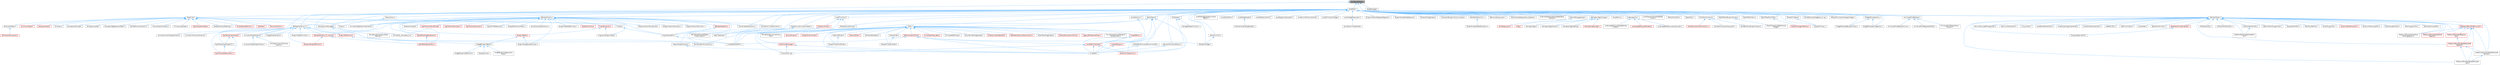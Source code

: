 digraph "AssetBundleData.h"
{
 // INTERACTIVE_SVG=YES
 // LATEX_PDF_SIZE
  bgcolor="transparent";
  edge [fontname=Helvetica,fontsize=10,labelfontname=Helvetica,labelfontsize=10];
  node [fontname=Helvetica,fontsize=10,shape=box,height=0.2,width=0.4];
  Node1 [id="Node000001",label="AssetBundleData.h",height=0.2,width=0.4,color="gray40", fillcolor="grey60", style="filled", fontcolor="black",tooltip=" "];
  Node1 -> Node2 [id="edge1_Node000001_Node000002",dir="back",color="steelblue1",style="solid",tooltip=" "];
  Node2 [id="Node000002",label="AssetData.h",height=0.2,width=0.4,color="grey40", fillcolor="white", style="filled",URL="$d9/d19/AssetData_8h.html",tooltip=" "];
  Node2 -> Node3 [id="edge2_Node000002_Node000003",dir="back",color="steelblue1",style="solid",tooltip=" "];
  Node3 [id="Node000003",label="ActorDescContainer.h",height=0.2,width=0.4,color="grey40", fillcolor="white", style="filled",URL="$de/df0/ActorDescContainer_8h.html",tooltip=" "];
  Node3 -> Node4 [id="edge3_Node000003_Node000004",dir="back",color="steelblue1",style="solid",tooltip=" "];
  Node4 [id="Node000004",label="ActorDescContainerCollection.h",height=0.2,width=0.4,color="red", fillcolor="#FFF0F0", style="filled",URL="$dc/df2/ActorDescContainerCollection_8h.html",tooltip=" "];
  Node3 -> Node25 [id="edge4_Node000003_Node000025",dir="back",color="steelblue1",style="solid",tooltip=" "];
  Node25 [id="Node000025",label="ActorDescContainerSubsystem.h",height=0.2,width=0.4,color="grey40", fillcolor="white", style="filled",URL="$d1/d29/ActorDescContainerSubsystem_8h.html",tooltip=" "];
  Node3 -> Node26 [id="edge5_Node000003_Node000026",dir="back",color="steelblue1",style="solid",tooltip=" "];
  Node26 [id="Node000026",label="WorldPartitionBlueprintLibrary.h",height=0.2,width=0.4,color="grey40", fillcolor="white", style="filled",URL="$d1/d6b/WorldPartitionBlueprintLibrary_8h.html",tooltip=" "];
  Node2 -> Node27 [id="edge6_Node000002_Node000027",dir="back",color="steelblue1",style="solid",tooltip=" "];
  Node27 [id="Node000027",label="AnimAssetFindReplace.h",height=0.2,width=0.4,color="grey40", fillcolor="white", style="filled",URL="$d2/d3f/AnimAssetFindReplace_8h.html",tooltip=" "];
  Node27 -> Node28 [id="edge7_Node000027_Node000028",dir="back",color="steelblue1",style="solid",tooltip=" "];
  Node28 [id="Node000028",label="AnimAssetFindReplaceCurves.h",height=0.2,width=0.4,color="grey40", fillcolor="white", style="filled",URL="$d3/df5/AnimAssetFindReplaceCurves_8h.html",tooltip=" "];
  Node27 -> Node29 [id="edge8_Node000027_Node000029",dir="back",color="steelblue1",style="solid",tooltip=" "];
  Node29 [id="Node000029",label="AnimAssetFindReplaceNotifies.h",height=0.2,width=0.4,color="grey40", fillcolor="white", style="filled",URL="$df/d90/AnimAssetFindReplaceNotifies_8h.html",tooltip=" "];
  Node27 -> Node30 [id="edge9_Node000027_Node000030",dir="back",color="steelblue1",style="solid",tooltip=" "];
  Node30 [id="Node000030",label="AnimAssetFindReplaceSync\lMarkers.h",height=0.2,width=0.4,color="grey40", fillcolor="white", style="filled",URL="$d2/dc5/AnimAssetFindReplaceSyncMarkers_8h.html",tooltip=" "];
  Node2 -> Node31 [id="edge10_Node000002_Node000031",dir="back",color="steelblue1",style="solid",tooltip=" "];
  Node31 [id="Node000031",label="AnimationGraphSchema.h",height=0.2,width=0.4,color="grey40", fillcolor="white", style="filled",URL="$dc/d75/AnimationGraphSchema_8h.html",tooltip=" "];
  Node31 -> Node32 [id="edge11_Node000031_Node000032",dir="back",color="steelblue1",style="solid",tooltip=" "];
  Node32 [id="Node000032",label="AnimationCustomTransition\lSchema.h",height=0.2,width=0.4,color="grey40", fillcolor="white", style="filled",URL="$d0/de2/AnimationCustomTransitionSchema_8h.html",tooltip=" "];
  Node31 -> Node33 [id="edge12_Node000031_Node000033",dir="back",color="steelblue1",style="solid",tooltip=" "];
  Node33 [id="Node000033",label="AnimationStateGraphSchema.h",height=0.2,width=0.4,color="grey40", fillcolor="white", style="filled",URL="$d5/d13/AnimationStateGraphSchema_8h.html",tooltip=" "];
  Node2 -> Node34 [id="edge13_Node000002_Node000034",dir="back",color="steelblue1",style="solid",tooltip=" "];
  Node34 [id="Node000034",label="AnimationStateMachineSchema.h",height=0.2,width=0.4,color="grey40", fillcolor="white", style="filled",URL="$d7/d8c/AnimationStateMachineSchema_8h.html",tooltip=" "];
  Node2 -> Node35 [id="edge14_Node000002_Node000035",dir="back",color="steelblue1",style="solid",tooltip=" "];
  Node35 [id="Node000035",label="AssetDataTagMapSerialization\lDetails.h",height=0.2,width=0.4,color="grey40", fillcolor="white", style="filled",URL="$d5/d67/AssetDataTagMapSerializationDetails_8h.html",tooltip=" "];
  Node2 -> Node36 [id="edge15_Node000002_Node000036",dir="back",color="steelblue1",style="solid",tooltip=" "];
  Node36 [id="Node000036",label="AssetDataToken.h",height=0.2,width=0.4,color="grey40", fillcolor="white", style="filled",URL="$d2/da5/AssetDataToken_8h.html",tooltip=" "];
  Node2 -> Node37 [id="edge16_Node000002_Node000037",dir="back",color="steelblue1",style="solid",tooltip=" "];
  Node37 [id="Node000037",label="AssetDragDropOp.h",height=0.2,width=0.4,color="grey40", fillcolor="white", style="filled",URL="$df/dda/AssetDragDropOp_8h.html",tooltip=" "];
  Node37 -> Node38 [id="edge17_Node000037_Node000038",dir="back",color="steelblue1",style="solid",tooltip=" "];
  Node38 [id="Node000038",label="ExternalContentDragDropOp.h",height=0.2,width=0.4,color="grey40", fillcolor="white", style="filled",URL="$d8/de9/ExternalContentDragDropOp_8h.html",tooltip=" "];
  Node2 -> Node39 [id="edge18_Node000002_Node000039",dir="back",color="steelblue1",style="solid",tooltip=" "];
  Node39 [id="Node000039",label="AssetReferenceFixer.h",height=0.2,width=0.4,color="grey40", fillcolor="white", style="filled",URL="$dd/da4/AssetReferenceFixer_8h.html",tooltip=" "];
  Node2 -> Node40 [id="edge19_Node000002_Node000040",dir="back",color="steelblue1",style="solid",tooltip=" "];
  Node40 [id="Node000040",label="AssetRegistryGenerator.h",height=0.2,width=0.4,color="grey40", fillcolor="white", style="filled",URL="$df/dd1/AssetRegistryGenerator_8h.html",tooltip=" "];
  Node2 -> Node41 [id="edge20_Node000002_Node000041",dir="back",color="steelblue1",style="solid",tooltip=" "];
  Node41 [id="Node000041",label="AssetSelection.h",height=0.2,width=0.4,color="grey40", fillcolor="white", style="filled",URL="$d2/d2c/AssetSelection_8h.html",tooltip=" "];
  Node41 -> Node42 [id="edge21_Node000041_Node000042",dir="back",color="steelblue1",style="solid",tooltip=" "];
  Node42 [id="Node000042",label="LevelEditorViewport.h",height=0.2,width=0.4,color="red", fillcolor="#FFF0F0", style="filled",URL="$d4/ddf/LevelEditorViewport_8h.html",tooltip=" "];
  Node42 -> Node43 [id="edge22_Node000042_Node000043",dir="back",color="steelblue1",style="solid",tooltip=" "];
  Node43 [id="Node000043",label="BookMarkTypeActions.h",height=0.2,width=0.4,color="red", fillcolor="#FFF0F0", style="filled",URL="$d0/d2f/BookMarkTypeActions_8h.html",tooltip=" "];
  Node42 -> Node47 [id="edge23_Node000042_Node000047",dir="back",color="steelblue1",style="solid",tooltip=" "];
  Node47 [id="Node000047",label="FractureTool.cpp",height=0.2,width=0.4,color="grey40", fillcolor="white", style="filled",URL="$dc/d9a/FractureTool_8cpp.html",tooltip=" "];
  Node42 -> Node48 [id="edge24_Node000042_Node000048",dir="back",color="steelblue1",style="solid",tooltip=" "];
  Node48 [id="Node000048",label="UnrealEd.h",height=0.2,width=0.4,color="grey40", fillcolor="white", style="filled",URL="$d2/d5f/UnrealEd_8h.html",tooltip=" "];
  Node2 -> Node49 [id="edge25_Node000002_Node000049",dir="back",color="steelblue1",style="solid",tooltip=" "];
  Node49 [id="Node000049",label="AssetSourceFilenameCache.h",height=0.2,width=0.4,color="grey40", fillcolor="white", style="filled",URL="$dd/d16/AssetSourceFilenameCache_8h.html",tooltip=" "];
  Node2 -> Node50 [id="edge26_Node000002_Node000050",dir="back",color="steelblue1",style="solid",tooltip=" "];
  Node50 [id="Node000050",label="AssetThumbnail.h",height=0.2,width=0.4,color="grey40", fillcolor="white", style="filled",URL="$d7/d61/AssetThumbnail_8h.html",tooltip=" "];
  Node50 -> Node51 [id="edge27_Node000050_Node000051",dir="back",color="steelblue1",style="solid",tooltip=" "];
  Node51 [id="Node000051",label="IPropertyUtilities.h",height=0.2,width=0.4,color="red", fillcolor="#FFF0F0", style="filled",URL="$d2/d14/IPropertyUtilities_8h.html",tooltip=" "];
  Node51 -> Node52 [id="edge28_Node000051_Node000052",dir="back",color="steelblue1",style="solid",tooltip=" "];
  Node52 [id="Node000052",label="DetailTreeNode.h",height=0.2,width=0.4,color="grey40", fillcolor="white", style="filled",URL="$d8/d32/DetailTreeNode_8h.html",tooltip=" "];
  Node50 -> Node59 [id="edge29_Node000050_Node000059",dir="back",color="steelblue1",style="solid",tooltip=" "];
  Node59 [id="Node000059",label="SDeleteAssetsDialog.h",height=0.2,width=0.4,color="grey40", fillcolor="white", style="filled",URL="$d7/d0d/SDeleteAssetsDialog_8h.html",tooltip=" "];
  Node50 -> Node60 [id="edge30_Node000050_Node000060",dir="back",color="steelblue1",style="solid",tooltip=" "];
  Node60 [id="Node000060",label="UnrealEdSharedPCH.h",height=0.2,width=0.4,color="grey40", fillcolor="white", style="filled",URL="$d1/de6/UnrealEdSharedPCH_8h.html",tooltip=" "];
  Node2 -> Node61 [id="edge31_Node000002_Node000061",dir="back",color="steelblue1",style="solid",tooltip=" "];
  Node61 [id="Node000061",label="AssetThumbnailWidget.h",height=0.2,width=0.4,color="grey40", fillcolor="white", style="filled",URL="$d8/d2a/AssetThumbnailWidget_8h.html",tooltip=" "];
  Node2 -> Node62 [id="edge32_Node000002_Node000062",dir="back",color="steelblue1",style="solid",tooltip=" "];
  Node62 [id="Node000062",label="AudioWidgetSubsystem.h",height=0.2,width=0.4,color="grey40", fillcolor="white", style="filled",URL="$de/d1b/AudioWidgetSubsystem_8h.html",tooltip=" "];
  Node62 -> Node63 [id="edge33_Node000062_Node000063",dir="back",color="steelblue1",style="solid",tooltip=" "];
  Node63 [id="Node000063",label="SoundSubmixGraphNode.h",height=0.2,width=0.4,color="grey40", fillcolor="white", style="filled",URL="$d5/d09/SoundSubmixGraphNode_8h.html",tooltip=" "];
  Node2 -> Node64 [id="edge34_Node000002_Node000064",dir="back",color="steelblue1",style="solid",tooltip=" "];
  Node64 [id="Node000064",label="BlueprintActionDatabaseRegistrar.h",height=0.2,width=0.4,color="grey40", fillcolor="white", style="filled",URL="$d5/d5d/BlueprintActionDatabaseRegistrar_8h.html",tooltip=" "];
  Node2 -> Node65 [id="edge35_Node000002_Node000065",dir="back",color="steelblue1",style="solid",tooltip=" "];
  Node65 [id="Node000065",label="BlueprintAssetNodeSpawner.h",height=0.2,width=0.4,color="grey40", fillcolor="white", style="filled",URL="$d2/d56/BlueprintAssetNodeSpawner_8h.html",tooltip=" "];
  Node2 -> Node66 [id="edge36_Node000002_Node000066",dir="back",color="steelblue1",style="solid",tooltip=" "];
  Node66 [id="Node000066",label="CollectionDragDropOp.h",height=0.2,width=0.4,color="grey40", fillcolor="white", style="filled",URL="$d6/d23/CollectionDragDropOp_8h.html",tooltip=" "];
  Node2 -> Node67 [id="edge37_Node000002_Node000067",dir="back",color="steelblue1",style="solid",tooltip=" "];
  Node67 [id="Node000067",label="CompileAllBlueprintsCommandlet.h",height=0.2,width=0.4,color="grey40", fillcolor="white", style="filled",URL="$d4/d7d/CompileAllBlueprintsCommandlet_8h.html",tooltip=" "];
  Node2 -> Node68 [id="edge38_Node000002_Node000068",dir="back",color="steelblue1",style="solid",tooltip=" "];
  Node68 [id="Node000068",label="DataTableEditorUtils.h",height=0.2,width=0.4,color="grey40", fillcolor="white", style="filled",URL="$d6/d6f/DataTableEditorUtils_8h.html",tooltip=" "];
  Node68 -> Node69 [id="edge39_Node000068_Node000069",dir="back",color="steelblue1",style="solid",tooltip=" "];
  Node69 [id="Node000069",label="SGraphPinDataTableRowName.h",height=0.2,width=0.4,color="grey40", fillcolor="white", style="filled",URL="$d3/d40/SGraphPinDataTableRowName_8h.html",tooltip=" "];
  Node2 -> Node70 [id="edge40_Node000002_Node000070",dir="back",color="steelblue1",style="solid",tooltip=" "];
  Node70 [id="Node000070",label="EdGraphSchema.h",height=0.2,width=0.4,color="grey40", fillcolor="white", style="filled",URL="$d2/dce/EdGraphSchema_8h.html",tooltip=" "];
  Node70 -> Node31 [id="edge41_Node000070_Node000031",dir="back",color="steelblue1",style="solid",tooltip=" "];
  Node70 -> Node34 [id="edge42_Node000070_Node000034",dir="back",color="steelblue1",style="solid",tooltip=" "];
  Node70 -> Node71 [id="edge43_Node000070_Node000071",dir="back",color="steelblue1",style="solid",tooltip=" "];
  Node71 [id="Node000071",label="BlueprintActionMenuBuilder.h",height=0.2,width=0.4,color="grey40", fillcolor="white", style="filled",URL="$dd/dea/BlueprintActionMenuBuilder_8h.html",tooltip=" "];
  Node70 -> Node72 [id="edge44_Node000070_Node000072",dir="back",color="steelblue1",style="solid",tooltip=" "];
  Node72 [id="Node000072",label="BlueprintActionMenuItem.h",height=0.2,width=0.4,color="grey40", fillcolor="white", style="filled",URL="$d8/dca/BlueprintActionMenuItem_8h.html",tooltip=" "];
  Node70 -> Node73 [id="edge45_Node000070_Node000073",dir="back",color="steelblue1",style="solid",tooltip=" "];
  Node73 [id="Node000073",label="BlueprintActionMenuUtils.h",height=0.2,width=0.4,color="grey40", fillcolor="white", style="filled",URL="$d3/dad/BlueprintActionMenuUtils_8h.html",tooltip=" "];
  Node70 -> Node74 [id="edge46_Node000070_Node000074",dir="back",color="steelblue1",style="solid",tooltip=" "];
  Node74 [id="Node000074",label="BlueprintDragDropMenuItem.h",height=0.2,width=0.4,color="grey40", fillcolor="white", style="filled",URL="$dc/deb/BlueprintDragDropMenuItem_8h.html",tooltip=" "];
  Node70 -> Node75 [id="edge47_Node000070_Node000075",dir="back",color="steelblue1",style="solid",tooltip=" "];
  Node75 [id="Node000075",label="BlueprintEditor.h",height=0.2,width=0.4,color="red", fillcolor="#FFF0F0", style="filled",URL="$df/d7d/BlueprintEditor_8h.html",tooltip=" "];
  Node75 -> Node74 [id="edge48_Node000075_Node000074",dir="back",color="steelblue1",style="solid",tooltip=" "];
  Node75 -> Node84 [id="edge49_Node000075_Node000084",dir="back",color="steelblue1",style="solid",tooltip=" "];
  Node84 [id="Node000084",label="WidgetBlueprintEditor.h",height=0.2,width=0.4,color="grey40", fillcolor="white", style="filled",URL="$d6/d04/WidgetBlueprintEditor_8h.html",tooltip=" "];
  Node84 -> Node85 [id="edge50_Node000084_Node000085",dir="back",color="steelblue1",style="solid",tooltip=" "];
  Node85 [id="Node000085",label="SDesignerView.h",height=0.2,width=0.4,color="grey40", fillcolor="white", style="filled",URL="$d2/d14/SDesignerView_8h.html",tooltip=" "];
  Node84 -> Node78 [id="edge51_Node000084_Node000078",dir="back",color="steelblue1",style="solid",tooltip=" "];
  Node78 [id="Node000078",label="WidgetBlueprintApplication\lMode.h",height=0.2,width=0.4,color="grey40", fillcolor="white", style="filled",URL="$d3/d40/WidgetBlueprintApplicationMode_8h.html",tooltip=" "];
  Node84 -> Node86 [id="edge52_Node000084_Node000086",dir="back",color="steelblue1",style="solid",tooltip=" "];
  Node86 [id="Node000086",label="WidgetBlueprintEditorUtils.h",height=0.2,width=0.4,color="grey40", fillcolor="white", style="filled",URL="$d9/df7/WidgetBlueprintEditorUtils_8h.html",tooltip=" "];
  Node70 -> Node87 [id="edge53_Node000070_Node000087",dir="back",color="steelblue1",style="solid",tooltip=" "];
  Node87 [id="Node000087",label="BlueprintPaletteFavorites.h",height=0.2,width=0.4,color="grey40", fillcolor="white", style="filled",URL="$dd/d5a/BlueprintPaletteFavorites_8h.html",tooltip=" "];
  Node70 -> Node88 [id="edge54_Node000070_Node000088",dir="back",color="steelblue1",style="solid",tooltip=" "];
  Node88 [id="Node000088",label="DataflowSchema.h",height=0.2,width=0.4,color="red", fillcolor="#FFF0F0", style="filled",URL="$da/dd4/DataflowSchema_8h.html",tooltip=" "];
  Node70 -> Node90 [id="edge55_Node000070_Node000090",dir="back",color="steelblue1",style="solid",tooltip=" "];
  Node90 [id="Node000090",label="EdGraphNodeUtils.h",height=0.2,width=0.4,color="red", fillcolor="#FFF0F0", style="filled",URL="$de/dc2/EdGraphNodeUtils_8h.html",tooltip=" "];
  Node90 -> Node127 [id="edge56_Node000090_Node000127",dir="back",color="steelblue1",style="solid",tooltip=" "];
  Node127 [id="Node000127",label="EngineSharedPCH.h",height=0.2,width=0.4,color="grey40", fillcolor="white", style="filled",URL="$dc/dbb/EngineSharedPCH_8h.html",tooltip=" "];
  Node127 -> Node60 [id="edge57_Node000127_Node000060",dir="back",color="steelblue1",style="solid",tooltip=" "];
  Node70 -> Node252 [id="edge58_Node000070_Node000252",dir="back",color="steelblue1",style="solid",tooltip=" "];
  Node252 [id="Node000252",label="EdGraphSchema_K2.h",height=0.2,width=0.4,color="grey40", fillcolor="white", style="filled",URL="$d0/dcf/EdGraphSchema__K2_8h.html",tooltip=" "];
  Node252 -> Node253 [id="edge59_Node000252_Node000253",dir="back",color="steelblue1",style="solid",tooltip=" "];
  Node253 [id="Node000253",label="AnimationConduitGraphSchema.h",height=0.2,width=0.4,color="grey40", fillcolor="white", style="filled",URL="$d3/dd6/AnimationConduitGraphSchema_8h.html",tooltip=" "];
  Node252 -> Node31 [id="edge60_Node000252_Node000031",dir="back",color="steelblue1",style="solid",tooltip=" "];
  Node252 -> Node254 [id="edge61_Node000252_Node000254",dir="back",color="steelblue1",style="solid",tooltip=" "];
  Node254 [id="Node000254",label="AnimationTransitionSchema.h",height=0.2,width=0.4,color="grey40", fillcolor="white", style="filled",URL="$d0/d50/AnimationTransitionSchema_8h.html",tooltip=" "];
  Node252 -> Node255 [id="edge62_Node000252_Node000255",dir="back",color="steelblue1",style="solid",tooltip=" "];
  Node255 [id="Node000255",label="BlueprintEditorUtils.h",height=0.2,width=0.4,color="red", fillcolor="#FFF0F0", style="filled",URL="$d7/d3d/BlueprintEditorUtils_8h.html",tooltip=" "];
  Node255 -> Node257 [id="edge63_Node000255_Node000257",dir="back",color="steelblue1",style="solid",tooltip=" "];
  Node257 [id="Node000257",label="GameModeInfoCustomizer.h",height=0.2,width=0.4,color="grey40", fillcolor="white", style="filled",URL="$d5/df3/GameModeInfoCustomizer_8h.html",tooltip=" "];
  Node252 -> Node129 [id="edge64_Node000252_Node000129",dir="back",color="steelblue1",style="solid",tooltip=" "];
  Node129 [id="Node000129",label="BlueprintGraphDefinitions.h",height=0.2,width=0.4,color="red", fillcolor="#FFF0F0", style="filled",URL="$d7/d5e/BlueprintGraphDefinitions_8h.html",tooltip=" "];
  Node252 -> Node259 [id="edge65_Node000252_Node000259",dir="back",color="steelblue1",style="solid",tooltip=" "];
  Node259 [id="Node000259",label="BlueprintTypePromotion.h",height=0.2,width=0.4,color="grey40", fillcolor="white", style="filled",URL="$d2/d23/BlueprintTypePromotion_8h.html",tooltip=" "];
  Node252 -> Node260 [id="edge66_Node000252_Node000260",dir="back",color="steelblue1",style="solid",tooltip=" "];
  Node260 [id="Node000260",label="EdGraphSchema_K2_Actions.h",height=0.2,width=0.4,color="red", fillcolor="#FFF0F0", style="filled",URL="$d8/d9c/EdGraphSchema__K2__Actions_8h.html",tooltip=" "];
  Node260 -> Node129 [id="edge67_Node000260_Node000129",dir="back",color="steelblue1",style="solid",tooltip=" "];
  Node260 -> Node264 [id="edge68_Node000260_Node000264",dir="back",color="steelblue1",style="solid",tooltip=" "];
  Node264 [id="Node000264",label="RigVMEdGraphSchema.h",height=0.2,width=0.4,color="red", fillcolor="#FFF0F0", style="filled",URL="$dc/de3/RigVMEdGraphSchema_8h.html",tooltip=" "];
  Node252 -> Node287 [id="edge69_Node000252_Node000287",dir="back",color="steelblue1",style="solid",tooltip=" "];
  Node287 [id="Node000287",label="RigVMDeveloperTypeUtils.h",height=0.2,width=0.4,color="grey40", fillcolor="white", style="filled",URL="$d0/d6e/RigVMDeveloperTypeUtils_8h.html",tooltip=" "];
  Node287 -> Node288 [id="edge70_Node000287_Node000288",dir="back",color="steelblue1",style="solid",tooltip=" "];
  Node288 [id="Node000288",label="RigVMVariableDescription.h",height=0.2,width=0.4,color="red", fillcolor="#FFF0F0", style="filled",URL="$d8/dd8/RigVMVariableDescription_8h.html",tooltip=" "];
  Node252 -> Node313 [id="edge71_Node000252_Node000313",dir="back",color="steelblue1",style="solid",tooltip=" "];
  Node313 [id="Node000313",label="RigVMExternalVariable.h",height=0.2,width=0.4,color="red", fillcolor="#FFF0F0", style="filled",URL="$d4/d6f/RigVMExternalVariable_8h.html",tooltip=" "];
  Node313 -> Node287 [id="edge72_Node000313_Node000287",dir="back",color="steelblue1",style="solid",tooltip=" "];
  Node313 -> Node288 [id="edge73_Node000313_Node000288",dir="back",color="steelblue1",style="solid",tooltip=" "];
  Node252 -> Node288 [id="edge74_Node000252_Node000288",dir="back",color="steelblue1",style="solid",tooltip=" "];
  Node252 -> Node60 [id="edge75_Node000252_Node000060",dir="back",color="steelblue1",style="solid",tooltip=" "];
  Node252 -> Node441 [id="edge76_Node000252_Node000441",dir="back",color="steelblue1",style="solid",tooltip=" "];
  Node441 [id="Node000441",label="WidgetGraphSchema.h",height=0.2,width=0.4,color="grey40", fillcolor="white", style="filled",URL="$d1/dc6/WidgetGraphSchema_8h.html",tooltip=" "];
  Node70 -> Node260 [id="edge77_Node000070_Node000260",dir="back",color="steelblue1",style="solid",tooltip=" "];
  Node70 -> Node127 [id="edge78_Node000070_Node000127",dir="back",color="steelblue1",style="solid",tooltip=" "];
  Node70 -> Node442 [id="edge79_Node000070_Node000442",dir="back",color="steelblue1",style="solid",tooltip=" "];
  Node442 [id="Node000442",label="FindInBlueprints.h",height=0.2,width=0.4,color="red", fillcolor="#FFF0F0", style="filled",URL="$d0/d27/FindInBlueprints_8h.html",tooltip=" "];
  Node442 -> Node75 [id="edge80_Node000442_Node000075",dir="back",color="steelblue1",style="solid",tooltip=" "];
  Node442 -> Node444 [id="edge81_Node000442_Node000444",dir="back",color="steelblue1",style="solid",tooltip=" "];
  Node444 [id="Node000444",label="ImaginaryBlueprintData.h",height=0.2,width=0.4,color="grey40", fillcolor="white", style="filled",URL="$d9/d16/ImaginaryBlueprintData_8h.html",tooltip=" "];
  Node70 -> Node445 [id="edge82_Node000070_Node000445",dir="back",color="steelblue1",style="solid",tooltip=" "];
  Node445 [id="Node000445",label="GraphActionNode.h",height=0.2,width=0.4,color="grey40", fillcolor="white", style="filled",URL="$dc/d7a/GraphActionNode_8h.html",tooltip=" "];
  Node70 -> Node446 [id="edge83_Node000070_Node000446",dir="back",color="steelblue1",style="solid",tooltip=" "];
  Node446 [id="Node000446",label="GraphEditorDragDropAction.h",height=0.2,width=0.4,color="red", fillcolor="#FFF0F0", style="filled",URL="$d7/d19/GraphEditorDragDropAction_8h.html",tooltip=" "];
  Node446 -> Node264 [id="edge84_Node000446_Node000264",dir="back",color="steelblue1",style="solid",tooltip=" "];
  Node70 -> Node444 [id="edge85_Node000070_Node000444",dir="back",color="steelblue1",style="solid",tooltip=" "];
  Node70 -> Node450 [id="edge86_Node000070_Node000450",dir="back",color="steelblue1",style="solid",tooltip=" "];
  Node450 [id="Node000450",label="MaterialGraphSchema.h",height=0.2,width=0.4,color="grey40", fillcolor="white", style="filled",URL="$d4/d12/MaterialGraphSchema_8h.html",tooltip=" "];
  Node450 -> Node48 [id="edge87_Node000450_Node000048",dir="back",color="steelblue1",style="solid",tooltip=" "];
  Node70 -> Node451 [id="edge88_Node000070_Node000451",dir="back",color="steelblue1",style="solid",tooltip=" "];
  Node451 [id="Node000451",label="RigVMActionMenuBuilder.h",height=0.2,width=0.4,color="red", fillcolor="#FFF0F0", style="filled",URL="$d3/d9a/RigVMActionMenuBuilder_8h.html",tooltip=" "];
  Node70 -> Node453 [id="edge89_Node000070_Node000453",dir="back",color="steelblue1",style="solid",tooltip=" "];
  Node453 [id="Node000453",label="RigVMActionMenuItem.h",height=0.2,width=0.4,color="red", fillcolor="#FFF0F0", style="filled",URL="$d1/d5f/RigVMActionMenuItem_8h.html",tooltip=" "];
  Node70 -> Node454 [id="edge90_Node000070_Node000454",dir="back",color="steelblue1",style="solid",tooltip=" "];
  Node454 [id="Node000454",label="RigVMActionMenuUtils.h",height=0.2,width=0.4,color="red", fillcolor="#FFF0F0", style="filled",URL="$dd/d72/RigVMActionMenuUtils_8h.html",tooltip=" "];
  Node70 -> Node264 [id="edge91_Node000070_Node000264",dir="back",color="steelblue1",style="solid",tooltip=" "];
  Node70 -> Node455 [id="edge92_Node000070_Node000455",dir="back",color="steelblue1",style="solid",tooltip=" "];
  Node455 [id="Node000455",label="RigVMFindReferences.h",height=0.2,width=0.4,color="grey40", fillcolor="white", style="filled",URL="$df/da2/RigVMFindReferences_8h.html",tooltip=" "];
  Node70 -> Node456 [id="edge93_Node000070_Node000456",dir="back",color="steelblue1",style="solid",tooltip=" "];
  Node456 [id="Node000456",label="SGraphEditorActionMenu.h",height=0.2,width=0.4,color="grey40", fillcolor="white", style="filled",URL="$dd/d8d/SGraphEditorActionMenu_8h.html",tooltip=" "];
  Node70 -> Node457 [id="edge94_Node000070_Node000457",dir="back",color="steelblue1",style="solid",tooltip=" "];
  Node457 [id="Node000457",label="SoundClassGraphSchema.h",height=0.2,width=0.4,color="grey40", fillcolor="white", style="filled",URL="$d8/d8d/SoundClassGraphSchema_8h.html",tooltip=" "];
  Node70 -> Node458 [id="edge95_Node000070_Node000458",dir="back",color="steelblue1",style="solid",tooltip=" "];
  Node458 [id="Node000458",label="SoundCueGraphSchema.h",height=0.2,width=0.4,color="grey40", fillcolor="white", style="filled",URL="$d7/d4a/SoundCueGraphSchema_8h.html",tooltip=" "];
  Node70 -> Node125 [id="edge96_Node000070_Node000125",dir="back",color="steelblue1",style="solid",tooltip=" "];
  Node125 [id="Node000125",label="SoundSubmixGraphSchema.h",height=0.2,width=0.4,color="grey40", fillcolor="white", style="filled",URL="$dc/ddf/SoundSubmixGraphSchema_8h.html",tooltip=" "];
  Node2 -> Node252 [id="edge97_Node000002_Node000252",dir="back",color="steelblue1",style="solid",tooltip=" "];
  Node2 -> Node459 [id="edge98_Node000002_Node000459",dir="back",color="steelblue1",style="solid",tooltip=" "];
  Node459 [id="Node000459",label="Editor.h",height=0.2,width=0.4,color="grey40", fillcolor="white", style="filled",URL="$de/d6e/Editor_8h.html",tooltip=" "];
  Node459 -> Node460 [id="edge99_Node000459_Node000460",dir="back",color="steelblue1",style="solid",tooltip=" "];
  Node460 [id="Node000460",label="AnimGraphNode_Base.h",height=0.2,width=0.4,color="red", fillcolor="#FFF0F0", style="filled",URL="$d0/dfb/AnimGraphNode__Base_8h.html",tooltip=" "];
  Node459 -> Node520 [id="edge100_Node000459_Node000520",dir="back",color="steelblue1",style="solid",tooltip=" "];
  Node520 [id="Node000520",label="AnimNodeEditModes.h",height=0.2,width=0.4,color="grey40", fillcolor="white", style="filled",URL="$db/dde/AnimNodeEditModes_8h.html",tooltip=" "];
  Node459 -> Node43 [id="edge101_Node000459_Node000043",dir="back",color="steelblue1",style="solid",tooltip=" "];
  Node459 -> Node521 [id="edge102_Node000459_Node000521",dir="back",color="steelblue1",style="solid",tooltip=" "];
  Node521 [id="Node000521",label="BrushBuilderDragDropOp.h",height=0.2,width=0.4,color="grey40", fillcolor="white", style="filled",URL="$d9/d56/BrushBuilderDragDropOp_8h.html",tooltip=" "];
  Node459 -> Node522 [id="edge103_Node000459_Node000522",dir="back",color="steelblue1",style="solid",tooltip=" "];
  Node522 [id="Node000522",label="DisplayClusterObjectRef.h",height=0.2,width=0.4,color="red", fillcolor="#FFF0F0", style="filled",URL="$d9/d87/DisplayClusterObjectRef_8h.html",tooltip=" "];
  Node459 -> Node530 [id="edge104_Node000459_Node000530",dir="back",color="steelblue1",style="solid",tooltip=" "];
  Node530 [id="Node000530",label="EdModeInteractiveToolsContext.h",height=0.2,width=0.4,color="red", fillcolor="#FFF0F0", style="filled",URL="$d7/da4/EdModeInteractiveToolsContext_8h.html",tooltip=" "];
  Node459 -> Node532 [id="edge105_Node000459_Node000532",dir="back",color="steelblue1",style="solid",tooltip=" "];
  Node532 [id="Node000532",label="EditorModeManager.h",height=0.2,width=0.4,color="red", fillcolor="#FFF0F0", style="filled",URL="$d9/dca/EditorModeManager_8h.html",tooltip=" "];
  Node532 -> Node47 [id="edge106_Node000532_Node000047",dir="back",color="steelblue1",style="solid",tooltip=" "];
  Node532 -> Node48 [id="edge107_Node000532_Node000048",dir="back",color="steelblue1",style="solid",tooltip=" "];
  Node459 -> Node538 [id="edge108_Node000459_Node000538",dir="back",color="steelblue1",style="solid",tooltip=" "];
  Node538 [id="Node000538",label="EditorViewportClient.h",height=0.2,width=0.4,color="red", fillcolor="#FFF0F0", style="filled",URL="$d4/d41/EditorViewportClient_8h.html",tooltip=" "];
  Node538 -> Node42 [id="edge109_Node000538_Node000042",dir="back",color="steelblue1",style="solid",tooltip=" "];
  Node538 -> Node554 [id="edge110_Node000538_Node000554",dir="back",color="steelblue1",style="solid",tooltip=" "];
  Node554 [id="Node000554",label="SSkeletonWidget.h",height=0.2,width=0.4,color="grey40", fillcolor="white", style="filled",URL="$dd/da7/SSkeletonWidget_8h.html",tooltip=" "];
  Node538 -> Node48 [id="edge111_Node000538_Node000048",dir="back",color="steelblue1",style="solid",tooltip=" "];
  Node538 -> Node60 [id="edge112_Node000538_Node000060",dir="back",color="steelblue1",style="solid",tooltip=" "];
  Node459 -> Node555 [id="edge113_Node000459_Node000555",dir="back",color="steelblue1",style="solid",tooltip=" "];
  Node555 [id="Node000555",label="ExportTextDragDropOp.h",height=0.2,width=0.4,color="grey40", fillcolor="white", style="filled",URL="$de/d5c/ExportTextDragDropOp_8h.html",tooltip=" "];
  Node459 -> Node556 [id="edge114_Node000459_Node000556",dir="back",color="steelblue1",style="solid",tooltip=" "];
  Node556 [id="Node000556",label="ExternalDirtyActorsTracker.h",height=0.2,width=0.4,color="red", fillcolor="#FFF0F0", style="filled",URL="$db/d89/ExternalDirtyActorsTracker_8h.html",tooltip=" "];
  Node459 -> Node47 [id="edge115_Node000459_Node000047",dir="back",color="steelblue1",style="solid",tooltip=" "];
  Node459 -> Node257 [id="edge116_Node000459_Node000257",dir="back",color="steelblue1",style="solid",tooltip=" "];
  Node459 -> Node557 [id="edge117_Node000459_Node000557",dir="back",color="steelblue1",style="solid",tooltip=" "];
  Node557 [id="Node000557",label="LegacyEdModeInterfaces.h",height=0.2,width=0.4,color="red", fillcolor="#FFF0F0", style="filled",URL="$da/d0a/LegacyEdModeInterfaces_8h.html",tooltip=" "];
  Node459 -> Node564 [id="edge118_Node000459_Node000564",dir="back",color="steelblue1",style="solid",tooltip=" "];
  Node564 [id="Node000564",label="MovieSceneDirectorBlueprint\lConditionUtils.h",height=0.2,width=0.4,color="grey40", fillcolor="white", style="filled",URL="$d4/d8a/MovieSceneDirectorBlueprintConditionUtils_8h.html",tooltip=" "];
  Node459 -> Node565 [id="edge119_Node000459_Node000565",dir="back",color="steelblue1",style="solid",tooltip=" "];
  Node565 [id="Node000565",label="MovieSceneDynamicBinding\lUtils.h",height=0.2,width=0.4,color="grey40", fillcolor="white", style="filled",URL="$df/dce/MovieSceneDynamicBindingUtils_8h.html",tooltip=" "];
  Node459 -> Node566 [id="edge120_Node000459_Node000566",dir="back",color="steelblue1",style="solid",tooltip=" "];
  Node566 [id="Node000566",label="PersonaModule.h",height=0.2,width=0.4,color="red", fillcolor="#FFF0F0", style="filled",URL="$de/d74/PersonaModule_8h.html",tooltip=" "];
  Node459 -> Node227 [id="edge121_Node000459_Node000227",dir="back",color="steelblue1",style="solid",tooltip=" "];
  Node227 [id="Node000227",label="SGraphPinNumSlider.h",height=0.2,width=0.4,color="red", fillcolor="#FFF0F0", style="filled",URL="$d5/d00/SGraphPinNumSlider_8h.html",tooltip=" "];
  Node459 -> Node235 [id="edge122_Node000459_Node000235",dir="back",color="steelblue1",style="solid",tooltip=" "];
  Node235 [id="Node000235",label="SGraphPinVector2DSlider.h",height=0.2,width=0.4,color="grey40", fillcolor="white", style="filled",URL="$d7/d05/SGraphPinVector2DSlider_8h.html",tooltip=" "];
  Node459 -> Node238 [id="edge123_Node000459_Node000238",dir="back",color="steelblue1",style="solid",tooltip=" "];
  Node238 [id="Node000238",label="SGraphPinVectorSlider.h",height=0.2,width=0.4,color="grey40", fillcolor="white", style="filled",URL="$dc/d38/SGraphPinVectorSlider_8h.html",tooltip=" "];
  Node459 -> Node568 [id="edge124_Node000459_Node000568",dir="back",color="steelblue1",style="solid",tooltip=" "];
  Node568 [id="Node000568",label="SVector2DSlider.h",height=0.2,width=0.4,color="grey40", fillcolor="white", style="filled",URL="$de/d67/SVector2DSlider_8h.html",tooltip=" "];
  Node568 -> Node235 [id="edge125_Node000568_Node000235",dir="back",color="steelblue1",style="solid",tooltip=" "];
  Node459 -> Node569 [id="edge126_Node000459_Node000569",dir="back",color="steelblue1",style="solid",tooltip=" "];
  Node569 [id="Node000569",label="SVector4Slider.h",height=0.2,width=0.4,color="red", fillcolor="#FFF0F0", style="filled",URL="$d4/dec/SVector4Slider_8h.html",tooltip=" "];
  Node459 -> Node570 [id="edge127_Node000459_Node000570",dir="back",color="steelblue1",style="solid",tooltip=" "];
  Node570 [id="Node000570",label="SVectorSlider.h",height=0.2,width=0.4,color="grey40", fillcolor="white", style="filled",URL="$d2/db5/SVectorSlider_8h.html",tooltip=" "];
  Node570 -> Node238 [id="edge128_Node000570_Node000238",dir="back",color="steelblue1",style="solid",tooltip=" "];
  Node459 -> Node571 [id="edge129_Node000459_Node000571",dir="back",color="steelblue1",style="solid",tooltip=" "];
  Node571 [id="Node000571",label="SubTrackEditorBase.h",height=0.2,width=0.4,color="grey40", fillcolor="white", style="filled",URL="$db/d33/SubTrackEditorBase_8h.html",tooltip=" "];
  Node459 -> Node48 [id="edge130_Node000459_Node000048",dir="back",color="steelblue1",style="solid",tooltip=" "];
  Node459 -> Node572 [id="edge131_Node000459_Node000572",dir="back",color="steelblue1",style="solid",tooltip=" "];
  Node572 [id="Node000572",label="UnrealEdMisc.h",height=0.2,width=0.4,color="red", fillcolor="#FFF0F0", style="filled",URL="$da/d70/UnrealEdMisc_8h.html",tooltip=" "];
  Node572 -> Node42 [id="edge132_Node000572_Node000042",dir="back",color="steelblue1",style="solid",tooltip=" "];
  Node572 -> Node48 [id="edge133_Node000572_Node000048",dir="back",color="steelblue1",style="solid",tooltip=" "];
  Node459 -> Node60 [id="edge134_Node000459_Node000060",dir="back",color="steelblue1",style="solid",tooltip=" "];
  Node2 -> Node613 [id="edge135_Node000002_Node000613",dir="back",color="steelblue1",style="solid",tooltip=" "];
  Node613 [id="Node000613",label="EditorAnimUtils.h",height=0.2,width=0.4,color="grey40", fillcolor="white", style="filled",URL="$d1/dd4/EditorAnimUtils_8h.html",tooltip=" "];
  Node613 -> Node554 [id="edge136_Node000613_Node000554",dir="back",color="steelblue1",style="solid",tooltip=" "];
  Node2 -> Node614 [id="edge137_Node000002_Node000614",dir="back",color="steelblue1",style="solid",tooltip=" "];
  Node614 [id="Node000614",label="EditorAssetSubsystem.h",height=0.2,width=0.4,color="grey40", fillcolor="white", style="filled",URL="$df/d69/EditorAssetSubsystem_8h.html",tooltip=" "];
  Node2 -> Node615 [id="edge138_Node000002_Node000615",dir="back",color="steelblue1",style="solid",tooltip=" "];
  Node615 [id="Node000615",label="EditorEngine.h",height=0.2,width=0.4,color="grey40", fillcolor="white", style="filled",URL="$da/d0c/EditorEngine_8h.html",tooltip=" "];
  Node615 -> Node43 [id="edge139_Node000615_Node000043",dir="back",color="steelblue1",style="solid",tooltip=" "];
  Node615 -> Node459 [id="edge140_Node000615_Node000459",dir="back",color="steelblue1",style="solid",tooltip=" "];
  Node615 -> Node48 [id="edge141_Node000615_Node000048",dir="back",color="steelblue1",style="solid",tooltip=" "];
  Node615 -> Node616 [id="edge142_Node000615_Node000616",dir="back",color="steelblue1",style="solid",tooltip=" "];
  Node616 [id="Node000616",label="UnrealEdEngine.h",height=0.2,width=0.4,color="red", fillcolor="#FFF0F0", style="filled",URL="$d2/d51/UnrealEdEngine_8h.html",tooltip=" "];
  Node616 -> Node48 [id="edge143_Node000616_Node000048",dir="back",color="steelblue1",style="solid",tooltip=" "];
  Node615 -> Node60 [id="edge144_Node000615_Node000060",dir="back",color="steelblue1",style="solid",tooltip=" "];
  Node2 -> Node127 [id="edge145_Node000002_Node000127",dir="back",color="steelblue1",style="solid",tooltip=" "];
  Node2 -> Node618 [id="edge146_Node000002_Node000618",dir="back",color="steelblue1",style="solid",tooltip=" "];
  Node618 [id="Node000618",label="ExternalAssetDependencyGatherer.h",height=0.2,width=0.4,color="grey40", fillcolor="white", style="filled",URL="$da/dbe/ExternalAssetDependencyGatherer_8h.html",tooltip=" "];
  Node2 -> Node619 [id="edge147_Node000002_Node000619",dir="back",color="steelblue1",style="solid",tooltip=" "];
  Node619 [id="Node000619",label="ExternalObjectAndActorDependency\lGatherer.h",height=0.2,width=0.4,color="grey40", fillcolor="white", style="filled",URL="$d3/d4e/ExternalObjectAndActorDependencyGatherer_8h.html",tooltip=" "];
  Node2 -> Node620 [id="edge148_Node000002_Node000620",dir="back",color="steelblue1",style="solid",tooltip=" "];
  Node620 [id="Node000620",label="ExternalPackageHelper.h",height=0.2,width=0.4,color="grey40", fillcolor="white", style="filled",URL="$d3/d2f/ExternalPackageHelper_8h.html",tooltip=" "];
  Node620 -> Node621 [id="edge149_Node000620_Node000621",dir="back",color="steelblue1",style="solid",tooltip=" "];
  Node621 [id="Node000621",label="WorldDataLayers.h",height=0.2,width=0.4,color="red", fillcolor="#FFF0F0", style="filled",URL="$d1/d1d/WorldDataLayers_8h.html",tooltip=" "];
  Node2 -> Node622 [id="edge150_Node000002_Node000622",dir="back",color="steelblue1",style="solid",tooltip=" "];
  Node622 [id="Node000622",label="FileHelpers.h",height=0.2,width=0.4,color="grey40", fillcolor="white", style="filled",URL="$d9/d82/FileHelpers_8h.html",tooltip=" "];
  Node622 -> Node623 [id="edge151_Node000622_Node000623",dir="back",color="steelblue1",style="solid",tooltip=" "];
  Node623 [id="Node000623",label="PackageHelperFunctions.h",height=0.2,width=0.4,color="grey40", fillcolor="white", style="filled",URL="$da/d30/PackageHelperFunctions_8h.html",tooltip=" "];
  Node622 -> Node48 [id="edge152_Node000622_Node000048",dir="back",color="steelblue1",style="solid",tooltip=" "];
  Node2 -> Node624 [id="edge153_Node000002_Node000624",dir="back",color="steelblue1",style="solid",tooltip=" "];
  Node624 [id="Node000624",label="GameplayCueManager.h",height=0.2,width=0.4,color="grey40", fillcolor="white", style="filled",URL="$d7/d4e/GameplayCueManager_8h.html",tooltip=" "];
  Node624 -> Node625 [id="edge154_Node000624_Node000625",dir="back",color="steelblue1",style="solid",tooltip=" "];
  Node625 [id="Node000625",label="AnimNotify_GameplayCue.h",height=0.2,width=0.4,color="grey40", fillcolor="white", style="filled",URL="$da/d48/AnimNotify__GameplayCue_8h.html",tooltip=" "];
  Node624 -> Node626 [id="edge155_Node000624_Node000626",dir="back",color="steelblue1",style="solid",tooltip=" "];
  Node626 [id="Node000626",label="GameplayAbilitiesDeveloper\lSettings.h",height=0.2,width=0.4,color="grey40", fillcolor="white", style="filled",URL="$d3/d55/GameplayAbilitiesDeveloperSettings_8h.html",tooltip=" "];
  Node2 -> Node627 [id="edge156_Node000002_Node000627",dir="back",color="steelblue1",style="solid",tooltip=" "];
  Node627 [id="Node000627",label="GameplayTagsManager.h",height=0.2,width=0.4,color="grey40", fillcolor="white", style="filled",URL="$d5/dc9/GameplayTagsManager_8h.html",tooltip=" "];
  Node627 -> Node628 [id="edge157_Node000627_Node000628",dir="back",color="steelblue1",style="solid",tooltip=" "];
  Node628 [id="Node000628",label="GameplayTags.h",height=0.2,width=0.4,color="grey40", fillcolor="white", style="filled",URL="$d0/d9b/GameplayTags_8h.html",tooltip=" "];
  Node627 -> Node629 [id="edge158_Node000627_Node000629",dir="back",color="steelblue1",style="solid",tooltip=" "];
  Node629 [id="Node000629",label="GameplayTagsModule.h",height=0.2,width=0.4,color="grey40", fillcolor="white", style="filled",URL="$dc/d65/GameplayTagsModule_8h.html",tooltip=" "];
  Node627 -> Node630 [id="edge159_Node000627_Node000630",dir="back",color="steelblue1",style="solid",tooltip=" "];
  Node630 [id="Node000630",label="GameplayTagsSettings.h",height=0.2,width=0.4,color="grey40", fillcolor="white", style="filled",URL="$d0/dec/GameplayTagsSettings_8h.html",tooltip=" "];
  Node627 -> Node631 [id="edge160_Node000627_Node000631",dir="back",color="steelblue1",style="solid",tooltip=" "];
  Node631 [id="Node000631",label="NativeGameplayTags.h",height=0.2,width=0.4,color="red", fillcolor="#FFF0F0", style="filled",URL="$da/d7f/NativeGameplayTags_8h.html",tooltip=" "];
  Node627 -> Node695 [id="edge161_Node000627_Node000695",dir="back",color="steelblue1",style="solid",tooltip=" "];
  Node695 [id="Node000695",label="UITag.h",height=0.2,width=0.4,color="red", fillcolor="#FFF0F0", style="filled",URL="$d4/da5/UITag_8h.html",tooltip=" "];
  Node2 -> Node699 [id="edge162_Node000002_Node000699",dir="back",color="steelblue1",style="solid",tooltip=" "];
  Node699 [id="Node000699",label="GatherTextFromAssetsCommandlet.h",height=0.2,width=0.4,color="grey40", fillcolor="white", style="filled",URL="$df/da5/GatherTextFromAssetsCommandlet_8h.html",tooltip=" "];
  Node699 -> Node48 [id="edge163_Node000699_Node000048",dir="back",color="steelblue1",style="solid",tooltip=" "];
  Node2 -> Node700 [id="edge164_Node000002_Node000700",dir="back",color="steelblue1",style="solid",tooltip=" "];
  Node700 [id="Node000700",label="IAssetFamily.h",height=0.2,width=0.4,color="grey40", fillcolor="white", style="filled",URL="$d5/d12/IAssetFamily_8h.html",tooltip=" "];
  Node2 -> Node701 [id="edge165_Node000002_Node000701",dir="back",color="steelblue1",style="solid",tooltip=" "];
  Node701 [id="Node000701",label="LandscapeUtils.h",height=0.2,width=0.4,color="grey40", fillcolor="white", style="filled",URL="$d0/dc0/LandscapeUtils_8h.html",tooltip=" "];
  Node701 -> Node702 [id="edge166_Node000701_Node000702",dir="back",color="steelblue1",style="solid",tooltip=" "];
  Node702 [id="Node000702",label="LandscapeEditLayerMergeRender\lContext.h",height=0.2,width=0.4,color="grey40", fillcolor="white", style="filled",URL="$d1/d40/LandscapeEditLayerMergeRenderContext_8h.html",tooltip=" "];
  Node701 -> Node703 [id="edge167_Node000701_Node000703",dir="back",color="steelblue1",style="solid",tooltip=" "];
  Node703 [id="Node000703",label="LandscapeEditLayerRenderer.h",height=0.2,width=0.4,color="red", fillcolor="#FFF0F0", style="filled",URL="$d4/ddf/LandscapeEditLayerRenderer_8h.html",tooltip=" "];
  Node701 -> Node711 [id="edge168_Node000701_Node000711",dir="back",color="steelblue1",style="solid",tooltip=" "];
  Node711 [id="Node000711",label="LandscapeEditResourcesSubsystem.h",height=0.2,width=0.4,color="grey40", fillcolor="white", style="filled",URL="$db/d28/LandscapeEditResourcesSubsystem_8h.html",tooltip=" "];
  Node2 -> Node712 [id="edge169_Node000002_Node000712",dir="back",color="steelblue1",style="solid",tooltip=" "];
  Node712 [id="Node000712",label="LevelSequenceShotMetaData\lLibrary.h",height=0.2,width=0.4,color="grey40", fillcolor="white", style="filled",URL="$d2/d37/LevelSequenceShotMetaDataLibrary_8h.html",tooltip=" "];
  Node2 -> Node713 [id="edge170_Node000002_Node000713",dir="back",color="steelblue1",style="solid",tooltip=" "];
  Node713 [id="Node000713",label="MediaTrackEditor.h",height=0.2,width=0.4,color="grey40", fillcolor="white", style="filled",URL="$d0/d41/MediaTrackEditor_8h.html",tooltip=" "];
  Node2 -> Node714 [id="edge171_Node000002_Node000714",dir="back",color="steelblue1",style="solid",tooltip=" "];
  Node714 [id="Node000714",label="NoExportTypes.h",height=0.2,width=0.4,color="grey40", fillcolor="white", style="filled",URL="$d3/d21/NoExportTypes_8h.html",tooltip=" "];
  Node714 -> Node715 [id="edge172_Node000714_Node000715",dir="back",color="steelblue1",style="solid",tooltip=" "];
  Node715 [id="Node000715",label="AddPatchTool.h",height=0.2,width=0.4,color="grey40", fillcolor="white", style="filled",URL="$d5/deb/AddPatchTool_8h.html",tooltip=" "];
  Node714 -> Node716 [id="edge173_Node000714_Node000716",dir="back",color="steelblue1",style="solid",tooltip=" "];
  Node716 [id="Node000716",label="AddPrimitiveTool.h",height=0.2,width=0.4,color="grey40", fillcolor="white", style="filled",URL="$d5/dbf/AddPrimitiveTool_8h.html",tooltip=" "];
  Node714 -> Node717 [id="edge174_Node000714_Node000717",dir="back",color="steelblue1",style="solid",tooltip=" "];
  Node717 [id="Node000717",label="AudioMeter.h",height=0.2,width=0.4,color="grey40", fillcolor="white", style="filled",URL="$de/db0/AudioMeter_8h.html",tooltip=" "];
  Node714 -> Node718 [id="edge175_Node000714_Node000718",dir="back",color="steelblue1",style="solid",tooltip=" "];
  Node718 [id="Node000718",label="BakeTransformTool.h",height=0.2,width=0.4,color="grey40", fillcolor="white", style="filled",URL="$dc/d39/BakeTransformTool_8h.html",tooltip=" "];
  Node714 -> Node719 [id="edge176_Node000714_Node000719",dir="back",color="steelblue1",style="solid",tooltip=" "];
  Node719 [id="Node000719",label="BaseMeshFromSplinesTool.h",height=0.2,width=0.4,color="red", fillcolor="#FFF0F0", style="filled",URL="$da/d31/BaseMeshFromSplinesTool_8h.html",tooltip=" "];
  Node719 -> Node721 [id="edge177_Node000719_Node000721",dir="back",color="steelblue1",style="solid",tooltip=" "];
  Node721 [id="Node000721",label="TriangulateSplinesTool.h",height=0.2,width=0.4,color="grey40", fillcolor="white", style="filled",URL="$d9/de6/TriangulateSplinesTool_8h.html",tooltip=" "];
  Node714 -> Node722 [id="edge178_Node000714_Node000722",dir="back",color="steelblue1",style="solid",tooltip=" "];
  Node722 [id="Node000722",label="CSGMeshesTool.h",height=0.2,width=0.4,color="grey40", fillcolor="white", style="filled",URL="$db/dd1/CSGMeshesTool_8h.html",tooltip=" "];
  Node714 -> Node723 [id="edge179_Node000714_Node000723",dir="back",color="steelblue1",style="solid",tooltip=" "];
  Node723 [id="Node000723",label="CutMeshWithMeshTool.h",height=0.2,width=0.4,color="grey40", fillcolor="white", style="filled",URL="$d2/d2c/CutMeshWithMeshTool_8h.html",tooltip=" "];
  Node714 -> Node724 [id="edge180_Node000714_Node000724",dir="back",color="steelblue1",style="solid",tooltip=" "];
  Node724 [id="Node000724",label="DataflowEditorWeightMapPaint\lTool.h",height=0.2,width=0.4,color="grey40", fillcolor="white", style="filled",URL="$db/d46/DataflowEditorWeightMapPaintTool_8h.html",tooltip=" "];
  Node714 -> Node725 [id="edge181_Node000714_Node000725",dir="back",color="steelblue1",style="solid",tooltip=" "];
  Node725 [id="Node000725",label="DeformMeshPolygonsTool.h",height=0.2,width=0.4,color="grey40", fillcolor="white", style="filled",URL="$db/d72/DeformMeshPolygonsTool_8h.html",tooltip=" "];
  Node714 -> Node726 [id="edge182_Node000714_Node000726",dir="back",color="steelblue1",style="solid",tooltip=" "];
  Node726 [id="Node000726",label="DisplaceMeshTool.h",height=0.2,width=0.4,color="grey40", fillcolor="white", style="filled",URL="$da/d28/DisplaceMeshTool_8h.html",tooltip=" "];
  Node714 -> Node727 [id="edge183_Node000714_Node000727",dir="back",color="steelblue1",style="solid",tooltip=" "];
  Node727 [id="Node000727",label="DrawPolyPathTool.h",height=0.2,width=0.4,color="grey40", fillcolor="white", style="filled",URL="$dc/d3e/DrawPolyPathTool_8h.html",tooltip=" "];
  Node714 -> Node728 [id="edge184_Node000714_Node000728",dir="back",color="steelblue1",style="solid",tooltip=" "];
  Node728 [id="Node000728",label="DrawPolygonTool.h",height=0.2,width=0.4,color="grey40", fillcolor="white", style="filled",URL="$d0/d15/DrawPolygonTool_8h.html",tooltip=" "];
  Node714 -> Node729 [id="edge185_Node000714_Node000729",dir="back",color="steelblue1",style="solid",tooltip=" "];
  Node729 [id="Node000729",label="DynamicMeshBrushTool.h",height=0.2,width=0.4,color="red", fillcolor="#FFF0F0", style="filled",URL="$da/d04/DynamicMeshBrushTool_8h.html",tooltip=" "];
  Node714 -> Node733 [id="edge186_Node000714_Node000733",dir="back",color="steelblue1",style="solid",tooltip=" "];
  Node733 [id="Node000733",label="DynamicMeshSculptTool.h",height=0.2,width=0.4,color="grey40", fillcolor="white", style="filled",URL="$d6/d16/DynamicMeshSculptTool_8h.html",tooltip=" "];
  Node714 -> Node734 [id="edge187_Node000714_Node000734",dir="back",color="steelblue1",style="solid",tooltip=" "];
  Node734 [id="Node000734",label="MeshGroupPaintTool.h",height=0.2,width=0.4,color="grey40", fillcolor="white", style="filled",URL="$dd/d04/MeshGroupPaintTool_8h.html",tooltip=" "];
  Node714 -> Node735 [id="edge188_Node000714_Node000735",dir="back",color="steelblue1",style="solid",tooltip=" "];
  Node735 [id="Node000735",label="MeshInspectorTool.h",height=0.2,width=0.4,color="grey40", fillcolor="white", style="filled",URL="$de/da1/MeshInspectorTool_8h.html",tooltip=" "];
  Node714 -> Node736 [id="edge189_Node000714_Node000736",dir="back",color="steelblue1",style="solid",tooltip=" "];
  Node736 [id="Node000736",label="MeshVertexPaintTool.h",height=0.2,width=0.4,color="grey40", fillcolor="white", style="filled",URL="$db/d74/MeshVertexPaintTool_8h.html",tooltip=" "];
  Node736 -> Node724 [id="edge190_Node000736_Node000724",dir="back",color="steelblue1",style="solid",tooltip=" "];
  Node714 -> Node737 [id="edge191_Node000714_Node000737",dir="back",color="steelblue1",style="solid",tooltip=" "];
  Node737 [id="Node000737",label="MeshVertexSculptTool.h",height=0.2,width=0.4,color="grey40", fillcolor="white", style="filled",URL="$dc/da6/MeshVertexSculptTool_8h.html",tooltip=" "];
  Node714 -> Node738 [id="edge192_Node000714_Node000738",dir="back",color="steelblue1",style="solid",tooltip=" "];
  Node738 [id="Node000738",label="MetasoundFrontendDocument.h",height=0.2,width=0.4,color="red", fillcolor="#FFF0F0", style="filled",URL="$d2/de7/MetasoundFrontendDocument_8h.html",tooltip=" "];
  Node738 -> Node789 [id="edge193_Node000738_Node000789",dir="back",color="steelblue1",style="solid",tooltip=" "];
  Node789 [id="Node000789",label="MetasoundFrontendInterface\lBindingRegistry.h",height=0.2,width=0.4,color="grey40", fillcolor="white", style="filled",URL="$da/de4/MetasoundFrontendInterfaceBindingRegistry_8h.html",tooltip=" "];
  Node738 -> Node790 [id="edge194_Node000738_Node000790",dir="back",color="steelblue1",style="solid",tooltip=" "];
  Node790 [id="Node000790",label="MetasoundFrontendInterface\lRegistry.h",height=0.2,width=0.4,color="red", fillcolor="#FFF0F0", style="filled",URL="$d7/d91/MetasoundFrontendInterfaceRegistry_8h.html",tooltip=" "];
  Node738 -> Node745 [id="edge195_Node000738_Node000745",dir="back",color="steelblue1",style="solid",tooltip=" "];
  Node745 [id="Node000745",label="MetasoundFrontendNodeTemplate\lInput.h",height=0.2,width=0.4,color="grey40", fillcolor="white", style="filled",URL="$d6/d69/MetasoundFrontendNodeTemplateInput_8h.html",tooltip=" "];
  Node738 -> Node810 [id="edge196_Node000738_Node000810",dir="back",color="steelblue1",style="solid",tooltip=" "];
  Node810 [id="Node000810",label="MetasoundFrontendNodeTemplate\lRegistry.h",height=0.2,width=0.4,color="red", fillcolor="#FFF0F0", style="filled",URL="$d8/da9/MetasoundFrontendNodeTemplateRegistry_8h.html",tooltip=" "];
  Node810 -> Node745 [id="edge197_Node000810_Node000745",dir="back",color="steelblue1",style="solid",tooltip=" "];
  Node810 -> Node744 [id="edge198_Node000810_Node000744",dir="back",color="steelblue1",style="solid",tooltip=" "];
  Node744 [id="Node000744",label="MetasoundFrontendNodeTemplate\lReroute.h",height=0.2,width=0.4,color="grey40", fillcolor="white", style="filled",URL="$d7/d33/MetasoundFrontendNodeTemplateReroute_8h.html",tooltip=" "];
  Node744 -> Node745 [id="edge199_Node000744_Node000745",dir="back",color="steelblue1",style="solid",tooltip=" "];
  Node738 -> Node744 [id="edge200_Node000738_Node000744",dir="back",color="steelblue1",style="solid",tooltip=" "];
  Node738 -> Node812 [id="edge201_Node000738_Node000812",dir="back",color="steelblue1",style="solid",tooltip=" "];
  Node812 [id="Node000812",label="MetasoundFrontendRegistry\lKey.h",height=0.2,width=0.4,color="red", fillcolor="#FFF0F0", style="filled",URL="$d2/dfa/MetasoundFrontendRegistryKey_8h.html",tooltip=" "];
  Node812 -> Node810 [id="edge202_Node000812_Node000810",dir="back",color="steelblue1",style="solid",tooltip=" "];
  Node714 -> Node789 [id="edge203_Node000714_Node000789",dir="back",color="steelblue1",style="solid",tooltip=" "];
  Node714 -> Node790 [id="edge204_Node000714_Node000790",dir="back",color="steelblue1",style="solid",tooltip=" "];
  Node714 -> Node745 [id="edge205_Node000714_Node000745",dir="back",color="steelblue1",style="solid",tooltip=" "];
  Node714 -> Node810 [id="edge206_Node000714_Node000810",dir="back",color="steelblue1",style="solid",tooltip=" "];
  Node714 -> Node744 [id="edge207_Node000714_Node000744",dir="back",color="steelblue1",style="solid",tooltip=" "];
  Node714 -> Node812 [id="edge208_Node000714_Node000812",dir="back",color="steelblue1",style="solid",tooltip=" "];
  Node714 -> Node813 [id="edge209_Node000714_Node000813",dir="back",color="steelblue1",style="solid",tooltip=" "];
  Node813 [id="Node000813",label="RemoveOccludedTrianglesTool.h",height=0.2,width=0.4,color="grey40", fillcolor="white", style="filled",URL="$d9/da1/RemoveOccludedTrianglesTool_8h.html",tooltip=" "];
  Node714 -> Node814 [id="edge210_Node000714_Node000814",dir="back",color="steelblue1",style="solid",tooltip=" "];
  Node814 [id="Node000814",label="SelfUnionMeshesTool.h",height=0.2,width=0.4,color="grey40", fillcolor="white", style="filled",URL="$dc/dad/SelfUnionMeshesTool_8h.html",tooltip=" "];
  Node714 -> Node721 [id="edge211_Node000714_Node000721",dir="back",color="steelblue1",style="solid",tooltip=" "];
  Node714 -> Node815 [id="edge212_Node000714_Node000815",dir="back",color="steelblue1",style="solid",tooltip=" "];
  Node815 [id="Node000815",label="UVLayoutTool.h",height=0.2,width=0.4,color="grey40", fillcolor="white", style="filled",URL="$d6/d89/UVLayoutTool_8h.html",tooltip=" "];
  Node714 -> Node816 [id="edge213_Node000714_Node000816",dir="back",color="steelblue1",style="solid",tooltip=" "];
  Node816 [id="Node000816",label="VoxelBlendMeshesTool.h",height=0.2,width=0.4,color="grey40", fillcolor="white", style="filled",URL="$da/d0e/VoxelBlendMeshesTool_8h.html",tooltip=" "];
  Node714 -> Node817 [id="edge214_Node000714_Node000817",dir="back",color="steelblue1",style="solid",tooltip=" "];
  Node817 [id="Node000817",label="VoxelMorphologyMeshesTool.h",height=0.2,width=0.4,color="grey40", fillcolor="white", style="filled",URL="$dc/d30/VoxelMorphologyMeshesTool_8h.html",tooltip=" "];
  Node714 -> Node818 [id="edge215_Node000714_Node000818",dir="back",color="steelblue1",style="solid",tooltip=" "];
  Node818 [id="Node000818",label="VoxelSolidifyMeshesTool.h",height=0.2,width=0.4,color="grey40", fillcolor="white", style="filled",URL="$de/da2/VoxelSolidifyMeshesTool_8h.html",tooltip=" "];
  Node2 -> Node819 [id="edge216_Node000002_Node000819",dir="back",color="steelblue1",style="solid",tooltip=" "];
  Node819 [id="Node000819",label="ObjectLibrary.h",height=0.2,width=0.4,color="grey40", fillcolor="white", style="filled",URL="$d8/de1/ObjectLibrary_8h.html",tooltip=" "];
  Node819 -> Node820 [id="edge217_Node000819_Node000820",dir="back",color="steelblue1",style="solid",tooltip=" "];
  Node820 [id="Node000820",label="Engine.h",height=0.2,width=0.4,color="grey40", fillcolor="white", style="filled",URL="$d1/d34/Public_2Engine_8h.html",tooltip=" "];
  Node2 -> Node821 [id="edge218_Node000002_Node000821",dir="back",color="steelblue1",style="solid",tooltip=" "];
  Node821 [id="Node000821",label="ObjectTools.h",height=0.2,width=0.4,color="grey40", fillcolor="white", style="filled",URL="$d3/d71/ObjectTools_8h.html",tooltip=" "];
  Node2 -> Node822 [id="edge219_Node000002_Node000822",dir="back",color="steelblue1",style="solid",tooltip=" "];
  Node822 [id="Node000822",label="PropertyCustomizationHelpers.h",height=0.2,width=0.4,color="grey40", fillcolor="white", style="filled",URL="$d7/dd0/PropertyCustomizationHelpers_8h.html",tooltip=" "];
  Node822 -> Node52 [id="edge220_Node000822_Node000052",dir="back",color="steelblue1",style="solid",tooltip=" "];
  Node822 -> Node257 [id="edge221_Node000822_Node000257",dir="back",color="steelblue1",style="solid",tooltip=" "];
  Node822 -> Node823 [id="edge222_Node000822_Node000823",dir="back",color="steelblue1",style="solid",tooltip=" "];
  Node823 [id="Node000823",label="PerlinNoiseChannelDetails\lCustomization.h",height=0.2,width=0.4,color="grey40", fillcolor="white", style="filled",URL="$d6/df3/PerlinNoiseChannelDetailsCustomization_8h.html",tooltip=" "];
  Node2 -> Node824 [id="edge223_Node000002_Node000824",dir="back",color="steelblue1",style="solid",tooltip=" "];
  Node824 [id="Node000824",label="ReimportFbxSceneFactory.h",height=0.2,width=0.4,color="grey40", fillcolor="white", style="filled",URL="$dc/d5f/ReimportFbxSceneFactory_8h.html",tooltip=" "];
  Node824 -> Node48 [id="edge224_Node000824_Node000048",dir="back",color="steelblue1",style="solid",tooltip=" "];
  Node2 -> Node273 [id="edge225_Node000002_Node000273",dir="back",color="steelblue1",style="solid",tooltip=" "];
  Node273 [id="Node000273",label="RigVMEditorBlueprintLibrary.h",height=0.2,width=0.4,color="grey40", fillcolor="white", style="filled",URL="$d9/d31/RigVMEditorBlueprintLibrary_8h.html",tooltip=" "];
  Node273 -> Node274 [id="edge226_Node000273_Node000274",dir="back",color="steelblue1",style="solid",tooltip=" "];
  Node274 [id="Node000274",label="SRigVMSwapAssetReferences\lWidget.h",height=0.2,width=0.4,color="grey40", fillcolor="white", style="filled",URL="$db/d3f/SRigVMSwapAssetReferencesWidget_8h.html",tooltip=" "];
  Node2 -> Node825 [id="edge227_Node000002_Node000825",dir="back",color="steelblue1",style="solid",tooltip=" "];
  Node825 [id="Node000825",label="RigVMEditorTools.h",height=0.2,width=0.4,color="grey40", fillcolor="white", style="filled",URL="$d5/ddd/RigVMEditorTools_8h.html",tooltip=" "];
  Node2 -> Node286 [id="edge228_Node000002_Node000286",dir="back",color="steelblue1",style="solid",tooltip=" "];
  Node286 [id="Node000286",label="RigVMTreeToolkitTask.h",height=0.2,width=0.4,color="grey40", fillcolor="white", style="filled",URL="$d1/dd5/RigVMTreeToolkitTask_8h.html",tooltip=" "];
  Node286 -> Node276 [id="edge229_Node000286_Node000276",dir="back",color="steelblue1",style="solid",tooltip=" "];
  Node276 [id="Node000276",label="SRigVMChangesTreeView.h",height=0.2,width=0.4,color="red", fillcolor="#FFF0F0", style="filled",URL="$dd/d83/SRigVMChangesTreeView_8h.html",tooltip=" "];
  Node2 -> Node59 [id="edge230_Node000002_Node000059",dir="back",color="steelblue1",style="solid",tooltip=" "];
  Node2 -> Node230 [id="edge231_Node000002_Node000230",dir="back",color="steelblue1",style="solid",tooltip=" "];
  Node230 [id="Node000230",label="SGraphPinClass.h",height=0.2,width=0.4,color="grey40", fillcolor="white", style="filled",URL="$df/d8d/SGraphPinClass_8h.html",tooltip=" "];
  Node2 -> Node229 [id="edge232_Node000002_Node000229",dir="back",color="steelblue1",style="solid",tooltip=" "];
  Node229 [id="Node000229",label="SGraphPinObject.h",height=0.2,width=0.4,color="grey40", fillcolor="white", style="filled",URL="$da/dd6/SGraphPinObject_8h.html",tooltip=" "];
  Node229 -> Node230 [id="edge233_Node000229_Node000230",dir="back",color="steelblue1",style="solid",tooltip=" "];
  Node2 -> Node554 [id="edge234_Node000002_Node000554",dir="back",color="steelblue1",style="solid",tooltip=" "];
  Node2 -> Node458 [id="edge235_Node000002_Node000458",dir="back",color="steelblue1",style="solid",tooltip=" "];
  Node2 -> Node125 [id="edge236_Node000002_Node000125",dir="back",color="steelblue1",style="solid",tooltip=" "];
  Node2 -> Node826 [id="edge237_Node000002_Node000826",dir="back",color="steelblue1",style="solid",tooltip=" "];
  Node826 [id="Node000826",label="SoundWaveLoadingBehavior.cpp",height=0.2,width=0.4,color="grey40", fillcolor="white", style="filled",URL="$d7/d95/SoundWaveLoadingBehavior_8cpp.html",tooltip=" "];
  Node2 -> Node827 [id="edge238_Node000002_Node000827",dir="back",color="steelblue1",style="solid",tooltip=" "];
  Node827 [id="Node000827",label="VPAssetThumbnailWrapperWidget.h",height=0.2,width=0.4,color="grey40", fillcolor="white", style="filled",URL="$d8/da8/VPAssetThumbnailWrapperWidget_8h.html",tooltip=" "];
  Node2 -> Node84 [id="edge239_Node000002_Node000084",dir="back",color="steelblue1",style="solid",tooltip=" "];
  Node2 -> Node828 [id="edge240_Node000002_Node000828",dir="back",color="steelblue1",style="solid",tooltip=" "];
  Node828 [id="Node000828",label="WidgetTemplateBlueprintClass.h",height=0.2,width=0.4,color="grey40", fillcolor="white", style="filled",URL="$d4/d8e/WidgetTemplateBlueprintClass_8h.html",tooltip=" "];
  Node2 -> Node829 [id="edge241_Node000002_Node000829",dir="back",color="steelblue1",style="solid",tooltip=" "];
  Node829 [id="Node000829",label="WidgetTemplateClass.h",height=0.2,width=0.4,color="grey40", fillcolor="white", style="filled",URL="$df/da5/WidgetTemplateClass_8h.html",tooltip=" "];
  Node829 -> Node828 [id="edge242_Node000829_Node000828",dir="back",color="steelblue1",style="solid",tooltip=" "];
  Node829 -> Node830 [id="edge243_Node000829_Node000830",dir="back",color="steelblue1",style="solid",tooltip=" "];
  Node830 [id="Node000830",label="WidgetTemplateImageClass.h",height=0.2,width=0.4,color="grey40", fillcolor="white", style="filled",URL="$d1/d00/WidgetTemplateImageClass_8h.html",tooltip=" "];
  Node2 -> Node830 [id="edge244_Node000002_Node000830",dir="back",color="steelblue1",style="solid",tooltip=" "];
  Node1 -> Node831 [id="edge245_Node000001_Node000831",dir="back",color="steelblue1",style="solid",tooltip=" "];
  Node831 [id="Node000831",label="AssetManager.h",height=0.2,width=0.4,color="grey40", fillcolor="white", style="filled",URL="$d6/d7d/AssetManager_8h.html",tooltip=" "];
  Node1 -> Node832 [id="edge246_Node000001_Node000832",dir="back",color="steelblue1",style="solid",tooltip=" "];
  Node832 [id="Node000832",label="DataAsset.h",height=0.2,width=0.4,color="grey40", fillcolor="white", style="filled",URL="$dd/d05/DataAsset_8h.html",tooltip=" "];
  Node832 -> Node833 [id="edge247_Node000832_Node000833",dir="back",color="steelblue1",style="solid",tooltip=" "];
  Node833 [id="Node000833",label="BlackboardData.h",height=0.2,width=0.4,color="grey40", fillcolor="white", style="filled",URL="$d3/dc0/BlackboardData_8h.html",tooltip=" "];
  Node833 -> Node834 [id="edge248_Node000833_Node000834",dir="back",color="steelblue1",style="solid",tooltip=" "];
  Node834 [id="Node000834",label="BlackboardComponent.h",height=0.2,width=0.4,color="red", fillcolor="#FFF0F0", style="filled",URL="$d9/d2d/BlackboardComponent_8h.html",tooltip=" "];
  Node832 -> Node860 [id="edge249_Node000832_Node000860",dir="back",color="steelblue1",style="solid",tooltip=" "];
  Node860 [id="Node000860",label="CommonUITypes.h",height=0.2,width=0.4,color="red", fillcolor="#FFF0F0", style="filled",URL="$db/d2b/CommonUITypes_8h.html",tooltip=" "];
  Node832 -> Node862 [id="edge250_Node000832_Node000862",dir="back",color="steelblue1",style="solid",tooltip=" "];
  Node862 [id="Node000862",label="DataLayerAsset.h",height=0.2,width=0.4,color="red", fillcolor="#FFF0F0", style="filled",URL="$d9/d41/DataLayerAsset_8h.html",tooltip=" "];
  Node832 -> Node820 [id="edge251_Node000832_Node000820",dir="back",color="steelblue1",style="solid",tooltip=" "];
  Node832 -> Node127 [id="edge252_Node000832_Node000127",dir="back",color="steelblue1",style="solid",tooltip=" "];
  Node832 -> Node871 [id="edge253_Node000832_Node000871",dir="back",color="steelblue1",style="solid",tooltip=" "];
  Node871 [id="Node000871",label="EnvQuery.h",height=0.2,width=0.4,color="grey40", fillcolor="white", style="filled",URL="$d2/d0f/EnvQuery_8h.html",tooltip=" "];
  Node832 -> Node872 [id="edge254_Node000832_Node000872",dir="back",color="steelblue1",style="solid",tooltip=" "];
  Node872 [id="Node000872",label="GameplayAbilitySet.h",height=0.2,width=0.4,color="grey40", fillcolor="white", style="filled",URL="$d5/d19/GameplayAbilitySet_8h.html",tooltip=" "];
  Node832 -> Node624 [id="edge255_Node000832_Node000624",dir="back",color="steelblue1",style="solid",tooltip=" "];
  Node832 -> Node873 [id="edge256_Node000832_Node000873",dir="back",color="steelblue1",style="solid",tooltip=" "];
  Node873 [id="Node000873",label="GameplayCueSet.h",height=0.2,width=0.4,color="grey40", fillcolor="white", style="filled",URL="$df/d35/GameplayCueSet_8h.html",tooltip=" "];
  Node832 -> Node874 [id="edge257_Node000832_Node000874",dir="back",color="steelblue1",style="solid",tooltip=" "];
  Node874 [id="Node000874",label="GameplayTagResponseTable.h",height=0.2,width=0.4,color="grey40", fillcolor="white", style="filled",URL="$d1/d27/GameplayTagResponseTable_8h.html",tooltip=" "];
  Node832 -> Node875 [id="edge258_Node000832_Node000875",dir="back",color="steelblue1",style="solid",tooltip=" "];
  Node875 [id="Node000875",label="MeshDeformerCollection.h",height=0.2,width=0.4,color="grey40", fillcolor="white", style="filled",URL="$d4/d9f/MeshDeformerCollection_8h.html",tooltip=" "];
  Node832 -> Node876 [id="edge259_Node000832_Node000876",dir="back",color="steelblue1",style="solid",tooltip=" "];
  Node876 [id="Node000876",label="PreviewMeshCollection.h",height=0.2,width=0.4,color="grey40", fillcolor="white", style="filled",URL="$dc/d45/PreviewMeshCollection_8h.html",tooltip=" "];
  Node832 -> Node877 [id="edge260_Node000832_Node000877",dir="back",color="steelblue1",style="solid",tooltip=" "];
  Node877 [id="Node000877",label="PrimaryAssetLabel.h",height=0.2,width=0.4,color="grey40", fillcolor="white", style="filled",URL="$d4/d09/PrimaryAssetLabel_8h.html",tooltip=" "];
  Node832 -> Node878 [id="edge261_Node000832_Node000878",dir="back",color="steelblue1",style="solid",tooltip=" "];
  Node878 [id="Node000878",label="RigVMAssetUserData.h",height=0.2,width=0.4,color="red", fillcolor="#FFF0F0", style="filled",URL="$df/dca/RigVMAssetUserData_8h.html",tooltip=" "];
  Node832 -> Node879 [id="edge262_Node000832_Node000879",dir="back",color="steelblue1",style="solid",tooltip=" "];
  Node879 [id="Node000879",label="SkeletalMeshLODSettings.h",height=0.2,width=0.4,color="grey40", fillcolor="white", style="filled",URL="$de/d1b/SkeletalMeshLODSettings_8h.html",tooltip=" "];
  Node832 -> Node880 [id="edge263_Node000832_Node000880",dir="back",color="steelblue1",style="solid",tooltip=" "];
  Node880 [id="Node000880",label="SmartObjectDefinition.h",height=0.2,width=0.4,color="red", fillcolor="#FFF0F0", style="filled",URL="$db/d50/SmartObjectDefinition_8h.html",tooltip=" "];
  Node832 -> Node886 [id="edge264_Node000832_Node000886",dir="back",color="steelblue1",style="solid",tooltip=" "];
  Node886 [id="Node000886",label="StateTree.h",height=0.2,width=0.4,color="red", fillcolor="#FFF0F0", style="filled",URL="$de/d30/StateTree_8h.html",tooltip=" "];
  Node832 -> Node896 [id="edge265_Node000832_Node000896",dir="back",color="steelblue1",style="solid",tooltip=" "];
  Node896 [id="Node000896",label="TextureCollection.h",height=0.2,width=0.4,color="red", fillcolor="#FFF0F0", style="filled",URL="$da/d17/TextureCollection_8h.html",tooltip=" "];
  Node832 -> Node900 [id="edge266_Node000832_Node000900",dir="back",color="steelblue1",style="solid",tooltip=" "];
  Node900 [id="Node000900",label="TireType.h",height=0.2,width=0.4,color="grey40", fillcolor="white", style="filled",URL="$d9/da9/TireType_8h.html",tooltip=" "];
  Node900 -> Node127 [id="edge267_Node000900_Node000127",dir="back",color="steelblue1",style="solid",tooltip=" "];
  Node1 -> Node714 [id="edge268_Node000001_Node000714",dir="back",color="steelblue1",style="solid",tooltip=" "];
}
